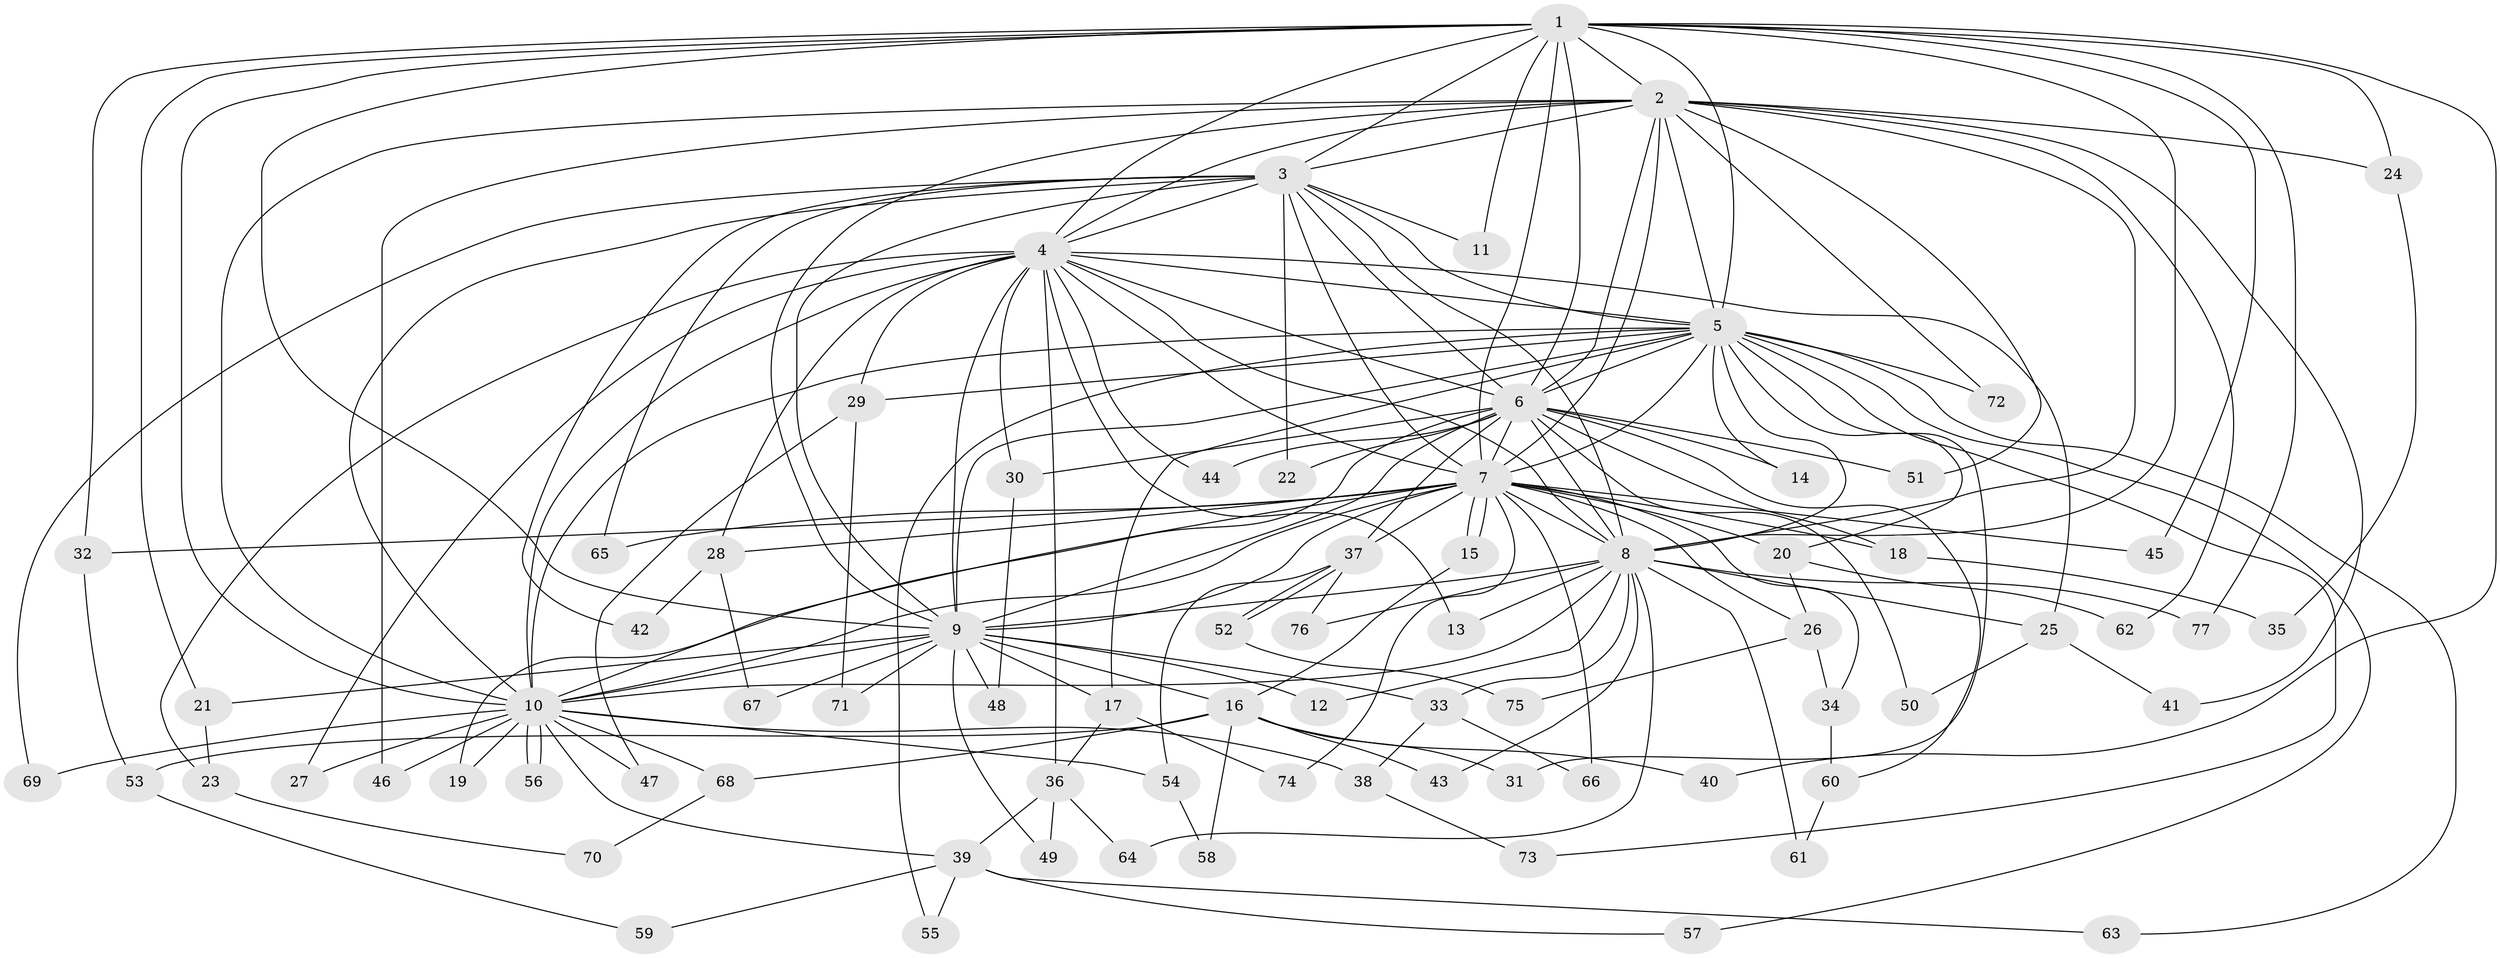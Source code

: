 // coarse degree distribution, {15: 0.017857142857142856, 14: 0.03571428571428571, 17: 0.03571428571428571, 18: 0.03571428571428571, 21: 0.017857142857142856, 16: 0.017857142857142856, 20: 0.017857142857142856, 2: 0.5357142857142857, 3: 0.125, 9: 0.017857142857142856, 4: 0.05357142857142857, 5: 0.07142857142857142, 6: 0.017857142857142856}
// Generated by graph-tools (version 1.1) at 2025/51/02/27/25 19:51:50]
// undirected, 77 vertices, 179 edges
graph export_dot {
graph [start="1"]
  node [color=gray90,style=filled];
  1;
  2;
  3;
  4;
  5;
  6;
  7;
  8;
  9;
  10;
  11;
  12;
  13;
  14;
  15;
  16;
  17;
  18;
  19;
  20;
  21;
  22;
  23;
  24;
  25;
  26;
  27;
  28;
  29;
  30;
  31;
  32;
  33;
  34;
  35;
  36;
  37;
  38;
  39;
  40;
  41;
  42;
  43;
  44;
  45;
  46;
  47;
  48;
  49;
  50;
  51;
  52;
  53;
  54;
  55;
  56;
  57;
  58;
  59;
  60;
  61;
  62;
  63;
  64;
  65;
  66;
  67;
  68;
  69;
  70;
  71;
  72;
  73;
  74;
  75;
  76;
  77;
  1 -- 2;
  1 -- 3;
  1 -- 4;
  1 -- 5;
  1 -- 6;
  1 -- 7;
  1 -- 8;
  1 -- 9;
  1 -- 10;
  1 -- 11;
  1 -- 21;
  1 -- 24;
  1 -- 32;
  1 -- 40;
  1 -- 45;
  1 -- 77;
  2 -- 3;
  2 -- 4;
  2 -- 5;
  2 -- 6;
  2 -- 7;
  2 -- 8;
  2 -- 9;
  2 -- 10;
  2 -- 24;
  2 -- 41;
  2 -- 46;
  2 -- 51;
  2 -- 62;
  2 -- 72;
  3 -- 4;
  3 -- 5;
  3 -- 6;
  3 -- 7;
  3 -- 8;
  3 -- 9;
  3 -- 10;
  3 -- 11;
  3 -- 22;
  3 -- 42;
  3 -- 65;
  3 -- 69;
  4 -- 5;
  4 -- 6;
  4 -- 7;
  4 -- 8;
  4 -- 9;
  4 -- 10;
  4 -- 13;
  4 -- 23;
  4 -- 25;
  4 -- 27;
  4 -- 28;
  4 -- 29;
  4 -- 30;
  4 -- 36;
  4 -- 44;
  5 -- 6;
  5 -- 7;
  5 -- 8;
  5 -- 9;
  5 -- 10;
  5 -- 14;
  5 -- 17;
  5 -- 20;
  5 -- 29;
  5 -- 31;
  5 -- 55;
  5 -- 57;
  5 -- 63;
  5 -- 72;
  5 -- 73;
  6 -- 7;
  6 -- 8;
  6 -- 9;
  6 -- 10;
  6 -- 14;
  6 -- 18;
  6 -- 22;
  6 -- 30;
  6 -- 37;
  6 -- 44;
  6 -- 50;
  6 -- 51;
  6 -- 60;
  7 -- 8;
  7 -- 9;
  7 -- 10;
  7 -- 15;
  7 -- 15;
  7 -- 18;
  7 -- 19;
  7 -- 20;
  7 -- 26;
  7 -- 28;
  7 -- 32;
  7 -- 34;
  7 -- 37;
  7 -- 45;
  7 -- 65;
  7 -- 66;
  7 -- 74;
  8 -- 9;
  8 -- 10;
  8 -- 12;
  8 -- 13;
  8 -- 25;
  8 -- 33;
  8 -- 43;
  8 -- 61;
  8 -- 64;
  8 -- 76;
  8 -- 77;
  9 -- 10;
  9 -- 12;
  9 -- 16;
  9 -- 17;
  9 -- 21;
  9 -- 33;
  9 -- 48;
  9 -- 49;
  9 -- 67;
  9 -- 71;
  10 -- 19;
  10 -- 27;
  10 -- 38;
  10 -- 39;
  10 -- 46;
  10 -- 47;
  10 -- 54;
  10 -- 56;
  10 -- 56;
  10 -- 68;
  10 -- 69;
  15 -- 16;
  16 -- 31;
  16 -- 40;
  16 -- 43;
  16 -- 53;
  16 -- 58;
  16 -- 68;
  17 -- 36;
  17 -- 74;
  18 -- 35;
  20 -- 26;
  20 -- 62;
  21 -- 23;
  23 -- 70;
  24 -- 35;
  25 -- 41;
  25 -- 50;
  26 -- 34;
  26 -- 75;
  28 -- 42;
  28 -- 67;
  29 -- 47;
  29 -- 71;
  30 -- 48;
  32 -- 53;
  33 -- 38;
  33 -- 66;
  34 -- 60;
  36 -- 39;
  36 -- 49;
  36 -- 64;
  37 -- 52;
  37 -- 52;
  37 -- 54;
  37 -- 76;
  38 -- 73;
  39 -- 55;
  39 -- 57;
  39 -- 59;
  39 -- 63;
  52 -- 75;
  53 -- 59;
  54 -- 58;
  60 -- 61;
  68 -- 70;
}
